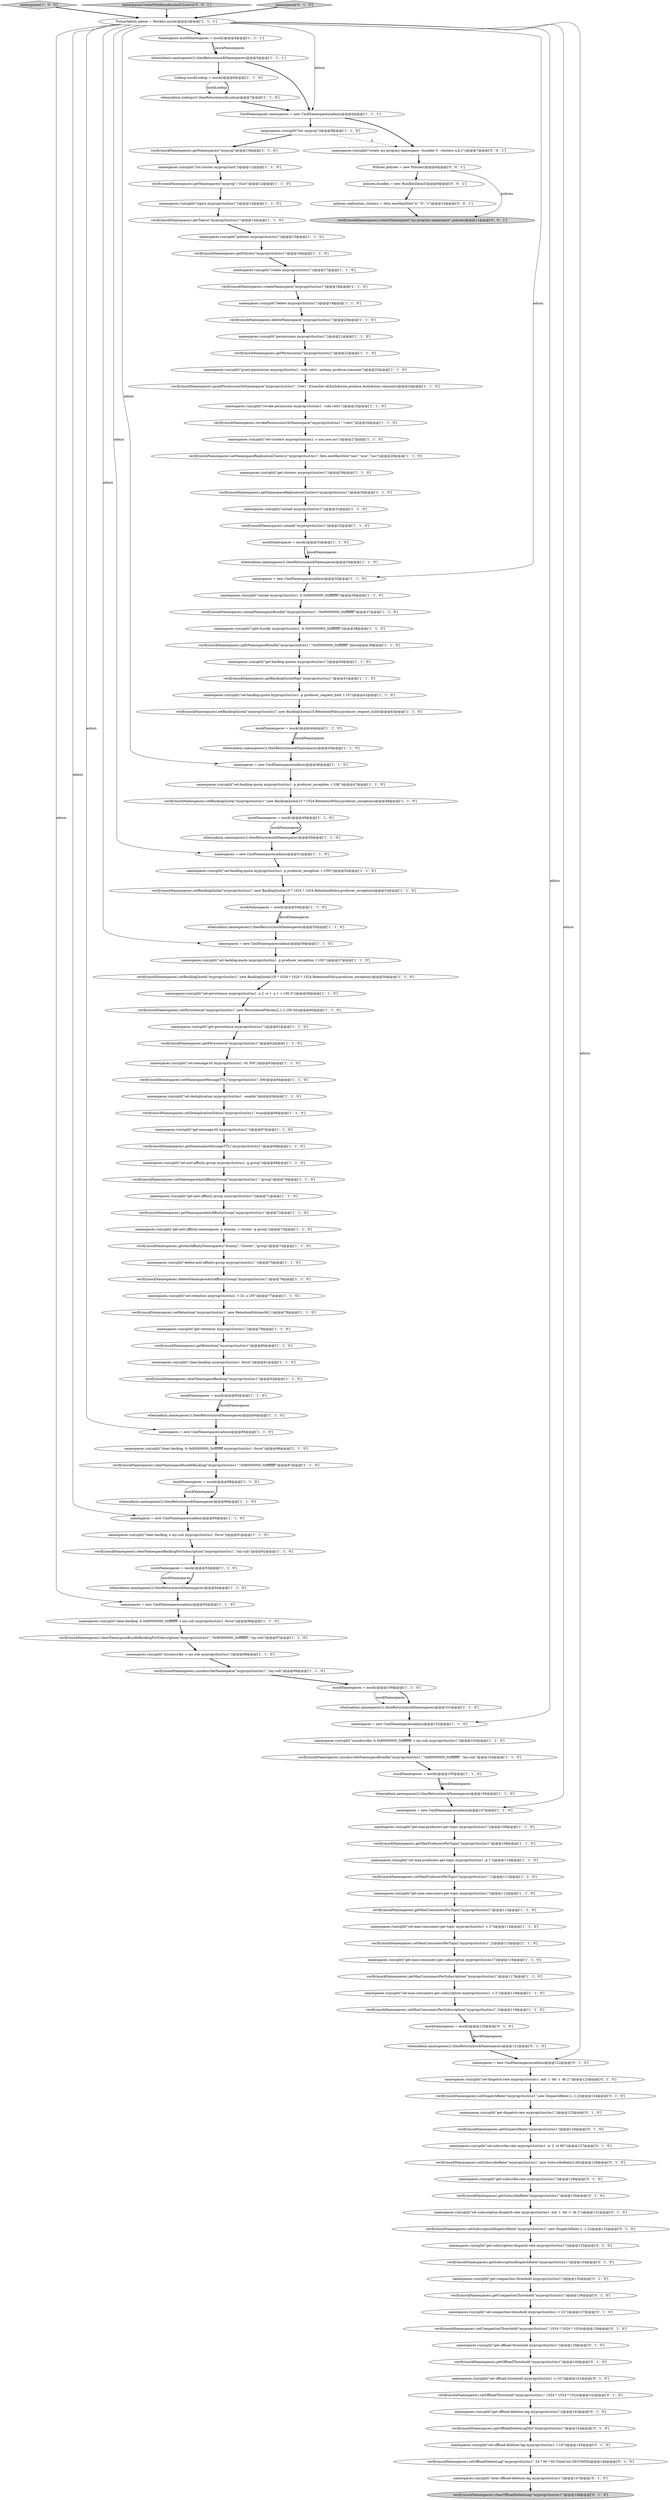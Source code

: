 digraph {
69 [style = filled, label = "namespaces = new CmdNamespaces(admin)@@@46@@@['1', '1', '0']", fillcolor = white, shape = ellipse image = "AAA0AAABBB1BBB"];
113 [style = filled, label = "Namespaces mockNamespaces = mock()@@@4@@@['1', '1', '1']", fillcolor = white, shape = ellipse image = "AAA0AAABBB1BBB"];
45 [style = filled, label = "verify(mockNamespaces).getMaxConsumersPerTopic(\"myprop/clust/ns1\")@@@113@@@['1', '1', '0']", fillcolor = white, shape = ellipse image = "AAA0AAABBB1BBB"];
132 [style = filled, label = "namespaces.run(split(\"set-offload-deletion-lag myprop/clust/ns1 -l 1d\"))@@@145@@@['0', '1', '0']", fillcolor = white, shape = ellipse image = "AAA1AAABBB2BBB"];
76 [style = filled, label = "when(admin.namespaces()).thenReturn(mockNamespaces)@@@34@@@['1', '1', '0']", fillcolor = white, shape = ellipse image = "AAA0AAABBB1BBB"];
11 [style = filled, label = "verify(mockNamespaces).setBacklogQuota(\"myprop/clust/ns1\",new BacklogQuota(10l * 1024 * 1024 * 1024,RetentionPolicy.producer_exception))@@@58@@@['1', '1', '0']", fillcolor = white, shape = ellipse image = "AAA0AAABBB1BBB"];
80 [style = filled, label = "namespaces['1', '0', '0']", fillcolor = lightgray, shape = diamond image = "AAA0AAABBB1BBB"];
14 [style = filled, label = "when(admin.namespaces()).thenReturn(mockNamespaces)@@@106@@@['1', '1', '0']", fillcolor = white, shape = ellipse image = "AAA0AAABBB1BBB"];
115 [style = filled, label = "namespaces.run(split(\"delete myprop/clust/ns1\"))@@@19@@@['1', '1', '0']", fillcolor = white, shape = ellipse image = "AAA0AAABBB1BBB"];
70 [style = filled, label = "namespaces.run(split(\"topics myprop/clust/ns1\"))@@@13@@@['1', '1', '0']", fillcolor = white, shape = ellipse image = "AAA0AAABBB1BBB"];
108 [style = filled, label = "namespaces.run(split(\"get-max-consumers-per-topic myprop/clust/ns1\"))@@@112@@@['1', '1', '0']", fillcolor = white, shape = ellipse image = "AAA0AAABBB1BBB"];
87 [style = filled, label = "verify(mockNamespaces).clearNamespaceBacklog(\"myprop/clust/ns1\")@@@82@@@['1', '1', '0']", fillcolor = white, shape = ellipse image = "AAA0AAABBB1BBB"];
72 [style = filled, label = "namespaces.run(split(\"get-message-ttl myprop/clust/ns1\"))@@@67@@@['1', '1', '0']", fillcolor = white, shape = ellipse image = "AAA0AAABBB1BBB"];
103 [style = filled, label = "verify(mockNamespaces).setPersistence(\"myprop/clust/ns1\",new PersistencePolicies(2,1,1,100.0d))@@@60@@@['1', '1', '0']", fillcolor = white, shape = ellipse image = "AAA0AAABBB1BBB"];
64 [style = filled, label = "verify(mockNamespaces).clearNamespaceBundleBacklog(\"myprop/clust/ns1\",\"0x80000000_0xffffffff\")@@@87@@@['1', '1', '0']", fillcolor = white, shape = ellipse image = "AAA0AAABBB1BBB"];
52 [style = filled, label = "verify(mockNamespaces).getTopics(\"myprop/clust/ns1\")@@@14@@@['1', '1', '0']", fillcolor = white, shape = ellipse image = "AAA0AAABBB1BBB"];
18 [style = filled, label = "when(admin.namespaces()).thenReturn(mockNamespaces)@@@5@@@['1', '1', '1']", fillcolor = white, shape = ellipse image = "AAA0AAABBB1BBB"];
24 [style = filled, label = "verify(mockNamespaces).unload(\"myprop/clust/ns1\")@@@32@@@['1', '1', '0']", fillcolor = white, shape = ellipse image = "AAA0AAABBB1BBB"];
153 [style = filled, label = "namespaces.run(split(\"create my-prop/my-namespace --bundles 5 --clusters a,b,c\"))@@@7@@@['0', '0', '1']", fillcolor = white, shape = ellipse image = "AAA0AAABBB3BBB"];
79 [style = filled, label = "namespaces.run(split(\"set-max-producers-per-topic myprop/clust/ns1 -p 1\"))@@@110@@@['1', '1', '0']", fillcolor = white, shape = ellipse image = "AAA0AAABBB1BBB"];
50 [style = filled, label = "namespaces.run(split(\"set-backlog-quota myprop/clust/ns1 -p producer_exception -l 10M\"))@@@52@@@['1', '1', '0']", fillcolor = white, shape = ellipse image = "AAA0AAABBB1BBB"];
146 [style = filled, label = "namespaces.run(split(\"get-subscribe-rate myprop/clust/ns1\"))@@@129@@@['0', '1', '0']", fillcolor = white, shape = ellipse image = "AAA1AAABBB2BBB"];
59 [style = filled, label = "namespaces.run(split(\"policies myprop/clust/ns1\"))@@@15@@@['1', '1', '0']", fillcolor = white, shape = ellipse image = "AAA0AAABBB1BBB"];
89 [style = filled, label = "verify(mockNamespaces).unsubscribeNamespace(\"myprop/clust/ns1\",\"my-sub\")@@@99@@@['1', '1', '0']", fillcolor = white, shape = ellipse image = "AAA0AAABBB1BBB"];
102 [style = filled, label = "namespaces.run(split(\"set-backlog-quota myprop/clust/ns1 -p producer_exception -l 10G\"))@@@57@@@['1', '1', '0']", fillcolor = white, shape = ellipse image = "AAA0AAABBB1BBB"];
46 [style = filled, label = "verify(mockNamespaces).setBacklogQuota(\"myprop/clust/ns1\",new BacklogQuota(10 * 1024,RetentionPolicy.producer_exception))@@@48@@@['1', '1', '0']", fillcolor = white, shape = ellipse image = "AAA0AAABBB1BBB"];
61 [style = filled, label = "namespaces.run(split(\"clear-backlog -b 0x80000000_0xffffffff -s my-sub myprop/clust/ns1 -force\"))@@@96@@@['1', '1', '0']", fillcolor = white, shape = ellipse image = "AAA0AAABBB1BBB"];
112 [style = filled, label = "namespaces.run(split(\"set-deduplication myprop/clust/ns1 --enable\"))@@@65@@@['1', '1', '0']", fillcolor = white, shape = ellipse image = "AAA0AAABBB1BBB"];
152 [style = filled, label = "Policies policies = new Policies()@@@8@@@['0', '0', '1']", fillcolor = white, shape = ellipse image = "AAA0AAABBB3BBB"];
135 [style = filled, label = "namespaces.run(split(\"get-offload-threshold myprop/clust/ns1\"))@@@139@@@['0', '1', '0']", fillcolor = white, shape = ellipse image = "AAA1AAABBB2BBB"];
43 [style = filled, label = "namespaces.run(split(\"list myprop\"))@@@9@@@['1', '1', '0']", fillcolor = white, shape = ellipse image = "AAA0AAABBB1BBB"];
119 [style = filled, label = "verify(mockNamespaces).getSubscriptionDispatchRate(\"myprop/clust/ns1\")@@@134@@@['0', '1', '0']", fillcolor = white, shape = ellipse image = "AAA1AAABBB2BBB"];
66 [style = filled, label = "mockNamespaces = mock()@@@100@@@['1', '1', '0']", fillcolor = white, shape = ellipse image = "AAA0AAABBB1BBB"];
16 [style = filled, label = "verify(mockNamespaces).setMaxConsumersPerTopic(\"myprop/clust/ns1\",2)@@@115@@@['1', '1', '0']", fillcolor = white, shape = ellipse image = "AAA0AAABBB1BBB"];
95 [style = filled, label = "namespaces.run(split(\"clear-backlog -s my-sub myprop/clust/ns1 -force\"))@@@91@@@['1', '1', '0']", fillcolor = white, shape = ellipse image = "AAA0AAABBB1BBB"];
54 [style = filled, label = "mockNamespaces = mock()@@@105@@@['1', '1', '0']", fillcolor = white, shape = ellipse image = "AAA0AAABBB1BBB"];
48 [style = filled, label = "namespaces.run(split(\"set-message-ttl myprop/clust/ns1 -ttl 300\"))@@@63@@@['1', '1', '0']", fillcolor = white, shape = ellipse image = "AAA0AAABBB1BBB"];
34 [style = filled, label = "namespaces = new CmdNamespaces(admin)@@@90@@@['1', '1', '0']", fillcolor = white, shape = ellipse image = "AAA0AAABBB1BBB"];
94 [style = filled, label = "namespaces.run(split(\"set-max-consumers-per-topic myprop/clust/ns1 -c 2\"))@@@114@@@['1', '1', '0']", fillcolor = white, shape = ellipse image = "AAA0AAABBB1BBB"];
140 [style = filled, label = "verify(mockNamespaces).getCompactionThreshold(\"myprop/clust/ns1\")@@@136@@@['0', '1', '0']", fillcolor = white, shape = ellipse image = "AAA1AAABBB2BBB"];
26 [style = filled, label = "verify(mockNamespaces).getMaxConsumersPerSubscription(\"myprop/clust/ns1\")@@@117@@@['1', '1', '0']", fillcolor = white, shape = ellipse image = "AAA0AAABBB1BBB"];
68 [style = filled, label = "mockNamespaces = mock()@@@54@@@['1', '1', '0']", fillcolor = white, shape = ellipse image = "AAA0AAABBB1BBB"];
27 [style = filled, label = "namespaces.run(split(\"unsubscribe -b 0x80000000_0xffffffff -s my-sub myprop/clust/ns1\"))@@@103@@@['1', '1', '0']", fillcolor = white, shape = ellipse image = "AAA0AAABBB1BBB"];
85 [style = filled, label = "namespaces = new CmdNamespaces(admin)@@@51@@@['1', '1', '0']", fillcolor = white, shape = ellipse image = "AAA0AAABBB1BBB"];
116 [style = filled, label = "namespaces.run(split(\"permissions myprop/clust/ns1\"))@@@21@@@['1', '1', '0']", fillcolor = white, shape = ellipse image = "AAA0AAABBB1BBB"];
133 [style = filled, label = "namespaces.run(split(\"get-subscription-dispatch-rate myprop/clust/ns1\"))@@@133@@@['0', '1', '0']", fillcolor = white, shape = ellipse image = "AAA1AAABBB2BBB"];
56 [style = filled, label = "namespaces.run(split(\"set-anti-affinity-group myprop/clust/ns1 -g group\"))@@@69@@@['1', '1', '0']", fillcolor = white, shape = ellipse image = "AAA0AAABBB1BBB"];
118 [style = filled, label = "verify(mockNamespaces).clearOffloadDeleteLag(\"myprop/clust/ns1\")@@@148@@@['0', '1', '0']", fillcolor = lightgray, shape = ellipse image = "AAA1AAABBB2BBB"];
74 [style = filled, label = "namespaces.run(split(\"clear-backlog myprop/clust/ns1 -force\"))@@@81@@@['1', '1', '0']", fillcolor = white, shape = ellipse image = "AAA0AAABBB1BBB"];
3 [style = filled, label = "CmdNamespaces namespaces = new CmdNamespaces(admin)@@@6@@@['1', '1', '1']", fillcolor = white, shape = ellipse image = "AAA0AAABBB1BBB"];
47 [style = filled, label = "when(admin.lookups()).thenReturn(mockLookup)@@@7@@@['1', '1', '0']", fillcolor = white, shape = ellipse image = "AAA0AAABBB1BBB"];
144 [style = filled, label = "verify(mockNamespaces).setSubscribeRate(\"myprop/clust/ns1\",new SubscribeRate(2,60))@@@128@@@['0', '1', '0']", fillcolor = white, shape = ellipse image = "AAA1AAABBB2BBB"];
1 [style = filled, label = "namespaces.run(split(\"set-max-consumers-per-subscription myprop/clust/ns1 -c 3\"))@@@118@@@['1', '1', '0']", fillcolor = white, shape = ellipse image = "AAA0AAABBB1BBB"];
35 [style = filled, label = "namespaces.run(split(\"clear-backlog -b 0x80000000_0xffffffff myprop/clust/ns1 -force\"))@@@86@@@['1', '1', '0']", fillcolor = white, shape = ellipse image = "AAA0AAABBB1BBB"];
71 [style = filled, label = "when(admin.namespaces()).thenReturn(mockNamespaces)@@@101@@@['1', '1', '0']", fillcolor = white, shape = ellipse image = "AAA0AAABBB1BBB"];
151 [style = filled, label = "verify(mockNamespaces).createNamespace(\"my-prop/my-namespace\",policies)@@@11@@@['0', '0', '1']", fillcolor = lightgray, shape = ellipse image = "AAA0AAABBB3BBB"];
36 [style = filled, label = "namespaces.run(split(\"set-persistence myprop/clust/ns1 -e 2 -w 1 -a 1 -r 100.0\"))@@@59@@@['1', '1', '0']", fillcolor = white, shape = ellipse image = "AAA0AAABBB1BBB"];
7 [style = filled, label = "verify(mockNamespaces).deleteNamespaceAntiAffinityGroup(\"myprop/clust/ns1\")@@@76@@@['1', '1', '0']", fillcolor = white, shape = ellipse image = "AAA0AAABBB1BBB"];
20 [style = filled, label = "namespaces.run(split(\"get-persistence myprop/clust/ns1\"))@@@61@@@['1', '1', '0']", fillcolor = white, shape = ellipse image = "AAA0AAABBB1BBB"];
107 [style = filled, label = "namespaces.run(split(\"get-anti-affinity-namespaces -p dummy -c cluster -g group\"))@@@73@@@['1', '1', '0']", fillcolor = white, shape = ellipse image = "AAA0AAABBB1BBB"];
17 [style = filled, label = "namespaces.run(split(\"split-bundle myprop/clust/ns1 -b 0x00000000_0xffffffff\"))@@@38@@@['1', '1', '0']", fillcolor = white, shape = ellipse image = "AAA0AAABBB1BBB"];
86 [style = filled, label = "verify(mockNamespaces).getNamespaceAntiAffinityGroup(\"myprop/clust/ns1\")@@@72@@@['1', '1', '0']", fillcolor = white, shape = ellipse image = "AAA0AAABBB1BBB"];
62 [style = filled, label = "verify(mockNamespaces).grantPermissionOnNamespace(\"myprop/clust/ns1\",\"role1\",EnumSet.of(AuthAction.produce,AuthAction.consume))@@@24@@@['1', '1', '0']", fillcolor = white, shape = ellipse image = "AAA0AAABBB1BBB"];
96 [style = filled, label = "namespaces.run(split(\"set-clusters myprop/clust/ns1 -c use,usw,usc\"))@@@27@@@['1', '1', '0']", fillcolor = white, shape = ellipse image = "AAA0AAABBB1BBB"];
120 [style = filled, label = "namespaces.run(split(\"get-compaction-threshold myprop/clust/ns1\"))@@@135@@@['0', '1', '0']", fillcolor = white, shape = ellipse image = "AAA1AAABBB2BBB"];
38 [style = filled, label = "mockNamespaces = mock()@@@83@@@['1', '1', '0']", fillcolor = white, shape = ellipse image = "AAA0AAABBB1BBB"];
19 [style = filled, label = "mockNamespaces = mock()@@@88@@@['1', '1', '0']", fillcolor = white, shape = ellipse image = "AAA0AAABBB1BBB"];
93 [style = filled, label = "verify(mockNamespaces).createNamespace(\"myprop/clust/ns1\")@@@18@@@['1', '1', '0']", fillcolor = white, shape = ellipse image = "AAA0AAABBB1BBB"];
33 [style = filled, label = "verify(mockNamespaces).clearNamespaceBundleBacklogForSubscription(\"myprop/clust/ns1\",\"0x80000000_0xffffffff\",\"my-sub\")@@@97@@@['1', '1', '0']", fillcolor = white, shape = ellipse image = "AAA0AAABBB1BBB"];
127 [style = filled, label = "verify(mockNamespaces).setDispatchRate(\"myprop/clust/ns1\",new DispatchRate(-1,-1,2))@@@124@@@['0', '1', '0']", fillcolor = white, shape = ellipse image = "AAA1AAABBB2BBB"];
131 [style = filled, label = "verify(mockNamespaces).getOffloadThreshold(\"myprop/clust/ns1\")@@@140@@@['0', '1', '0']", fillcolor = white, shape = ellipse image = "AAA1AAABBB2BBB"];
84 [style = filled, label = "verify(mockNamespaces).unloadNamespaceBundle(\"myprop/clust/ns1\",\"0x80000000_0xffffffff\")@@@37@@@['1', '1', '0']", fillcolor = white, shape = ellipse image = "AAA0AAABBB1BBB"];
31 [style = filled, label = "namespaces.run(split(\"set-backlog-quota myprop/clust/ns1 -p producer_request_hold -l 10\"))@@@42@@@['1', '1', '0']", fillcolor = white, shape = ellipse image = "AAA0AAABBB1BBB"];
88 [style = filled, label = "verify(mockNamespaces).deleteNamespace(\"myprop/clust/ns1\")@@@20@@@['1', '1', '0']", fillcolor = white, shape = ellipse image = "AAA0AAABBB1BBB"];
90 [style = filled, label = "verify(mockNamespaces).getNamespaces(\"myprop\",\"clust\")@@@12@@@['1', '1', '0']", fillcolor = white, shape = ellipse image = "AAA0AAABBB1BBB"];
67 [style = filled, label = "verify(mockNamespaces).getNamespaceReplicationClusters(\"myprop/clust/ns1\")@@@30@@@['1', '1', '0']", fillcolor = white, shape = ellipse image = "AAA0AAABBB1BBB"];
91 [style = filled, label = "namespaces = new CmdNamespaces(admin)@@@102@@@['1', '1', '0']", fillcolor = white, shape = ellipse image = "AAA0AAABBB1BBB"];
109 [style = filled, label = "namespaces = new CmdNamespaces(admin)@@@56@@@['1', '1', '0']", fillcolor = white, shape = ellipse image = "AAA0AAABBB1BBB"];
150 [style = filled, label = "policies.bundles = new BundlesData(5)@@@9@@@['0', '0', '1']", fillcolor = white, shape = ellipse image = "AAA0AAABBB3BBB"];
12 [style = filled, label = "namespaces.run(split(\"set-retention myprop/clust/ns1 -t 1h -s 1M\"))@@@77@@@['1', '1', '0']", fillcolor = white, shape = ellipse image = "AAA0AAABBB1BBB"];
13 [style = filled, label = "namespaces.run(split(\"get-max-producers-per-topic myprop/clust/ns1\"))@@@108@@@['1', '1', '0']", fillcolor = white, shape = ellipse image = "AAA0AAABBB1BBB"];
40 [style = filled, label = "verify(mockNamespaces).setBacklogQuota(\"myprop/clust/ns1\",new BacklogQuota(10,RetentionPolicy.producer_request_hold))@@@43@@@['1', '1', '0']", fillcolor = white, shape = ellipse image = "AAA0AAABBB1BBB"];
126 [style = filled, label = "verify(mockNamespaces).setCompactionThreshold(\"myprop/clust/ns1\",1024 * 1024 * 1024)@@@138@@@['0', '1', '0']", fillcolor = white, shape = ellipse image = "AAA1AAABBB2BBB"];
28 [style = filled, label = "verify(mockNamespaces).splitNamespaceBundle(\"myprop/clust/ns1\",\"0x00000000_0xffffffff\",false)@@@39@@@['1', '1', '0']", fillcolor = white, shape = ellipse image = "AAA0AAABBB1BBB"];
149 [style = filled, label = "namespacesCreateWithBundlesAndClusters['0', '0', '1']", fillcolor = lightgray, shape = diamond image = "AAA0AAABBB3BBB"];
55 [style = filled, label = "namespaces = new CmdNamespaces(admin)@@@35@@@['1', '1', '0']", fillcolor = white, shape = ellipse image = "AAA0AAABBB1BBB"];
15 [style = filled, label = "verify(mockNamespaces).getBacklogQuotaMap(\"myprop/clust/ns1\")@@@41@@@['1', '1', '0']", fillcolor = white, shape = ellipse image = "AAA0AAABBB1BBB"];
122 [style = filled, label = "namespaces.run(split(\"get-dispatch-rate myprop/clust/ns1\"))@@@125@@@['0', '1', '0']", fillcolor = white, shape = ellipse image = "AAA1AAABBB2BBB"];
58 [style = filled, label = "namespaces.run(split(\"get-anti-affinity-group myprop/clust/ns1\"))@@@71@@@['1', '1', '0']", fillcolor = white, shape = ellipse image = "AAA0AAABBB1BBB"];
0 [style = filled, label = "namespaces.run(split(\"unload myprop/clust/ns1\"))@@@31@@@['1', '1', '0']", fillcolor = white, shape = ellipse image = "AAA0AAABBB1BBB"];
106 [style = filled, label = "mockNamespaces = mock()@@@49@@@['1', '1', '0']", fillcolor = white, shape = ellipse image = "AAA0AAABBB1BBB"];
125 [style = filled, label = "verify(mockNamespaces).setSubscriptionDispatchRate(\"myprop/clust/ns1\",new DispatchRate(-1,-1,2))@@@132@@@['0', '1', '0']", fillcolor = white, shape = ellipse image = "AAA1AAABBB2BBB"];
53 [style = filled, label = "verify(mockNamespaces).getPolicies(\"myprop/clust/ns1\")@@@16@@@['1', '1', '0']", fillcolor = white, shape = ellipse image = "AAA0AAABBB1BBB"];
22 [style = filled, label = "namespaces.run(split(\"set-backlog-quota myprop/clust/ns1 -p producer_exception -l 10K\"))@@@47@@@['1', '1', '0']", fillcolor = white, shape = ellipse image = "AAA0AAABBB1BBB"];
141 [style = filled, label = "namespaces.run(split(\"get-offload-deletion-lag myprop/clust/ns1\"))@@@143@@@['0', '1', '0']", fillcolor = white, shape = ellipse image = "AAA1AAABBB2BBB"];
130 [style = filled, label = "namespaces = new CmdNamespaces(admin)@@@122@@@['0', '1', '0']", fillcolor = white, shape = ellipse image = "AAA1AAABBB2BBB"];
10 [style = filled, label = "verify(mockNamespaces).getMaxProducersPerTopic(\"myprop/clust/ns1\")@@@109@@@['1', '1', '0']", fillcolor = white, shape = ellipse image = "AAA0AAABBB1BBB"];
100 [style = filled, label = "verify(mockNamespaces).getNamespaceMessageTTL(\"myprop/clust/ns1\")@@@68@@@['1', '1', '0']", fillcolor = white, shape = ellipse image = "AAA0AAABBB1BBB"];
123 [style = filled, label = "when(admin.namespaces()).thenReturn(mockNamespaces)@@@121@@@['0', '1', '0']", fillcolor = white, shape = ellipse image = "AAA1AAABBB2BBB"];
51 [style = filled, label = "verify(mockNamespaces).setNamespaceAntiAffinityGroup(\"myprop/clust/ns1\",\"group\")@@@70@@@['1', '1', '0']", fillcolor = white, shape = ellipse image = "AAA0AAABBB1BBB"];
25 [style = filled, label = "namespaces.run(split(\"delete-anti-affinity-group myprop/clust/ns1 \"))@@@75@@@['1', '1', '0']", fillcolor = white, shape = ellipse image = "AAA0AAABBB1BBB"];
9 [style = filled, label = "namespaces.run(split(\"get-retention myprop/clust/ns1\"))@@@79@@@['1', '1', '0']", fillcolor = white, shape = ellipse image = "AAA0AAABBB1BBB"];
111 [style = filled, label = "namespaces.run(split(\"list-cluster myprop/clust\"))@@@11@@@['1', '1', '0']", fillcolor = white, shape = ellipse image = "AAA0AAABBB1BBB"];
42 [style = filled, label = "namespaces = new CmdNamespaces(admin)@@@107@@@['1', '1', '0']", fillcolor = white, shape = ellipse image = "AAA0AAABBB1BBB"];
77 [style = filled, label = "namespaces = new CmdNamespaces(admin)@@@95@@@['1', '1', '0']", fillcolor = white, shape = ellipse image = "AAA0AAABBB1BBB"];
98 [style = filled, label = "verify(mockNamespaces).setDeduplicationStatus(\"myprop/clust/ns1\",true)@@@66@@@['1', '1', '0']", fillcolor = white, shape = ellipse image = "AAA0AAABBB1BBB"];
4 [style = filled, label = "PulsarAdmin admin = Mockito.mock()@@@3@@@['1', '1', '1']", fillcolor = white, shape = ellipse image = "AAA0AAABBB1BBB"];
101 [style = filled, label = "verify(mockNamespaces).revokePermissionsOnNamespace(\"myprop/clust/ns1\",\"role1\")@@@26@@@['1', '1', '0']", fillcolor = white, shape = ellipse image = "AAA0AAABBB1BBB"];
6 [style = filled, label = "namespaces.run(split(\"get-max-consumers-per-subscription myprop/clust/ns1\"))@@@116@@@['1', '1', '0']", fillcolor = white, shape = ellipse image = "AAA0AAABBB1BBB"];
137 [style = filled, label = "namespaces['0', '1', '0']", fillcolor = lightgray, shape = diamond image = "AAA0AAABBB2BBB"];
104 [style = filled, label = "mockNamespaces = mock()@@@44@@@['1', '1', '0']", fillcolor = white, shape = ellipse image = "AAA0AAABBB1BBB"];
2 [style = filled, label = "verify(mockNamespaces).clearNamespaceBacklogForSubscription(\"myprop/clust/ns1\",\"my-sub\")@@@92@@@['1', '1', '0']", fillcolor = white, shape = ellipse image = "AAA0AAABBB1BBB"];
32 [style = filled, label = "mockNamespaces = mock()@@@93@@@['1', '1', '0']", fillcolor = white, shape = ellipse image = "AAA0AAABBB1BBB"];
92 [style = filled, label = "Lookup mockLookup = mock()@@@6@@@['1', '1', '0']", fillcolor = white, shape = ellipse image = "AAA0AAABBB1BBB"];
8 [style = filled, label = "when(admin.namespaces()).thenReturn(mockNamespaces)@@@89@@@['1', '1', '0']", fillcolor = white, shape = ellipse image = "AAA0AAABBB1BBB"];
139 [style = filled, label = "verify(mockNamespaces).getSubscribeRate(\"myprop/clust/ns1\")@@@130@@@['0', '1', '0']", fillcolor = white, shape = ellipse image = "AAA1AAABBB2BBB"];
105 [style = filled, label = "verify(mockNamespaces).unsubscribeNamespaceBundle(\"myprop/clust/ns1\",\"0x80000000_0xffffffff\",\"my-sub\")@@@104@@@['1', '1', '0']", fillcolor = white, shape = ellipse image = "AAA0AAABBB1BBB"];
75 [style = filled, label = "when(admin.namespaces()).thenReturn(mockNamespaces)@@@50@@@['1', '1', '0']", fillcolor = white, shape = ellipse image = "AAA0AAABBB1BBB"];
129 [style = filled, label = "namespaces.run(split(\"set-subscription-dispatch-rate myprop/clust/ns1 -md -1 -bd -1 -dt 2\"))@@@131@@@['0', '1', '0']", fillcolor = white, shape = ellipse image = "AAA1AAABBB2BBB"];
29 [style = filled, label = "namespaces.run(split(\"revoke-permission myprop/clust/ns1 --role role1\"))@@@25@@@['1', '1', '0']", fillcolor = white, shape = ellipse image = "AAA0AAABBB1BBB"];
21 [style = filled, label = "namespaces.run(split(\"get-clusters myprop/clust/ns1\"))@@@29@@@['1', '1', '0']", fillcolor = white, shape = ellipse image = "AAA0AAABBB1BBB"];
78 [style = filled, label = "verify(mockNamespaces).setNamespaceReplicationClusters(\"myprop/clust/ns1\",Sets.newHashSet(\"use\",\"usw\",\"usc\"))@@@28@@@['1', '1', '0']", fillcolor = white, shape = ellipse image = "AAA0AAABBB1BBB"];
37 [style = filled, label = "mockNamespaces = mock()@@@33@@@['1', '1', '0']", fillcolor = white, shape = ellipse image = "AAA0AAABBB1BBB"];
124 [style = filled, label = "mockNamespaces = mock()@@@120@@@['0', '1', '0']", fillcolor = white, shape = ellipse image = "AAA1AAABBB2BBB"];
5 [style = filled, label = "namespaces.run(split(\"unsubscribe -s my-sub myprop/clust/ns1\"))@@@98@@@['1', '1', '0']", fillcolor = white, shape = ellipse image = "AAA0AAABBB1BBB"];
99 [style = filled, label = "namespaces.run(split(\"unload myprop/clust/ns1 -b 0x80000000_0xffffffff\"))@@@36@@@['1', '1', '0']", fillcolor = white, shape = ellipse image = "AAA0AAABBB1BBB"];
49 [style = filled, label = "namespaces = new CmdNamespaces(admin)@@@85@@@['1', '1', '0']", fillcolor = white, shape = ellipse image = "AAA0AAABBB1BBB"];
23 [style = filled, label = "verify(mockNamespaces).getNamespaces(\"myprop\")@@@10@@@['1', '1', '0']", fillcolor = white, shape = ellipse image = "AAA0AAABBB1BBB"];
39 [style = filled, label = "namespaces.run(split(\"get-backlog-quotas myprop/clust/ns1\"))@@@40@@@['1', '1', '0']", fillcolor = white, shape = ellipse image = "AAA0AAABBB1BBB"];
114 [style = filled, label = "verify(mockNamespaces).setBacklogQuota(\"myprop/clust/ns1\",new BacklogQuota(10 * 1024 * 1024,RetentionPolicy.producer_exception))@@@53@@@['1', '1', '0']", fillcolor = white, shape = ellipse image = "AAA0AAABBB1BBB"];
142 [style = filled, label = "namespaces.run(split(\"set-offload-threshold myprop/clust/ns1 -s 1G\"))@@@141@@@['0', '1', '0']", fillcolor = white, shape = ellipse image = "AAA1AAABBB2BBB"];
147 [style = filled, label = "verify(mockNamespaces).setOffloadDeleteLag(\"myprop/clust/ns1\",24 * 60 * 60,TimeUnit.SECONDS)@@@146@@@['0', '1', '0']", fillcolor = white, shape = ellipse image = "AAA1AAABBB2BBB"];
30 [style = filled, label = "verify(mockNamespaces).getAntiAffinityNamespaces(\"dummy\",\"cluster\",\"group\")@@@74@@@['1', '1', '0']", fillcolor = white, shape = ellipse image = "AAA0AAABBB1BBB"];
83 [style = filled, label = "namespaces.run(split(\"grant-permission myprop/clust/ns1 --role role1 --actions produce,consume\"))@@@23@@@['1', '1', '0']", fillcolor = white, shape = ellipse image = "AAA0AAABBB1BBB"];
138 [style = filled, label = "namespaces.run(split(\"clear-offload-deletion-lag myprop/clust/ns1\"))@@@147@@@['0', '1', '0']", fillcolor = white, shape = ellipse image = "AAA1AAABBB2BBB"];
143 [style = filled, label = "verify(mockNamespaces).getOffloadDeleteLagMs(\"myprop/clust/ns1\")@@@144@@@['0', '1', '0']", fillcolor = white, shape = ellipse image = "AAA1AAABBB2BBB"];
57 [style = filled, label = "verify(mockNamespaces).setMaxConsumersPerSubscription(\"myprop/clust/ns1\",3)@@@119@@@['1', '1', '0']", fillcolor = white, shape = ellipse image = "AAA0AAABBB1BBB"];
65 [style = filled, label = "namespaces.run(split(\"create myprop/clust/ns1\"))@@@17@@@['1', '1', '0']", fillcolor = white, shape = ellipse image = "AAA0AAABBB1BBB"];
145 [style = filled, label = "namespaces.run(split(\"set-compaction-threshold myprop/clust/ns1 -t 1G\"))@@@137@@@['0', '1', '0']", fillcolor = white, shape = ellipse image = "AAA1AAABBB2BBB"];
44 [style = filled, label = "verify(mockNamespaces).setMaxProducersPerTopic(\"myprop/clust/ns1\",1)@@@111@@@['1', '1', '0']", fillcolor = white, shape = ellipse image = "AAA0AAABBB1BBB"];
41 [style = filled, label = "when(admin.namespaces()).thenReturn(mockNamespaces)@@@45@@@['1', '1', '0']", fillcolor = white, shape = ellipse image = "AAA0AAABBB1BBB"];
117 [style = filled, label = "when(admin.namespaces()).thenReturn(mockNamespaces)@@@84@@@['1', '1', '0']", fillcolor = white, shape = ellipse image = "AAA0AAABBB1BBB"];
121 [style = filled, label = "verify(mockNamespaces).getDispatchRate(\"myprop/clust/ns1\")@@@126@@@['0', '1', '0']", fillcolor = white, shape = ellipse image = "AAA1AAABBB2BBB"];
136 [style = filled, label = "namespaces.run(split(\"set-dispatch-rate myprop/clust/ns1 -md -1 -bd -1 -dt 2\"))@@@123@@@['0', '1', '0']", fillcolor = white, shape = ellipse image = "AAA1AAABBB2BBB"];
63 [style = filled, label = "when(admin.namespaces()).thenReturn(mockNamespaces)@@@94@@@['1', '1', '0']", fillcolor = white, shape = ellipse image = "AAA0AAABBB1BBB"];
134 [style = filled, label = "verify(mockNamespaces).setOffloadThreshold(\"myprop/clust/ns1\",1024 * 1024 * 1024)@@@142@@@['0', '1', '0']", fillcolor = white, shape = ellipse image = "AAA1AAABBB2BBB"];
60 [style = filled, label = "verify(mockNamespaces).getRetention(\"myprop/clust/ns1\")@@@80@@@['1', '1', '0']", fillcolor = white, shape = ellipse image = "AAA0AAABBB1BBB"];
148 [style = filled, label = "policies.replication_clusters = Sets.newHashSet(\"a\",\"b\",\"c\")@@@10@@@['0', '0', '1']", fillcolor = white, shape = ellipse image = "AAA0AAABBB3BBB"];
82 [style = filled, label = "verify(mockNamespaces).getPersistence(\"myprop/clust/ns1\")@@@62@@@['1', '1', '0']", fillcolor = white, shape = ellipse image = "AAA0AAABBB1BBB"];
128 [style = filled, label = "namespaces.run(split(\"set-subscribe-rate myprop/clust/ns1 -sr 2 -st 60\"))@@@127@@@['0', '1', '0']", fillcolor = white, shape = ellipse image = "AAA1AAABBB2BBB"];
73 [style = filled, label = "verify(mockNamespaces).setRetention(\"myprop/clust/ns1\",new RetentionPolicies(60,1))@@@78@@@['1', '1', '0']", fillcolor = white, shape = ellipse image = "AAA0AAABBB1BBB"];
97 [style = filled, label = "when(admin.namespaces()).thenReturn(mockNamespaces)@@@55@@@['1', '1', '0']", fillcolor = white, shape = ellipse image = "AAA0AAABBB1BBB"];
81 [style = filled, label = "verify(mockNamespaces).getPermissions(\"myprop/clust/ns1\")@@@22@@@['1', '1', '0']", fillcolor = white, shape = ellipse image = "AAA0AAABBB1BBB"];
110 [style = filled, label = "verify(mockNamespaces).setNamespaceMessageTTL(\"myprop/clust/ns1\",300)@@@64@@@['1', '1', '0']", fillcolor = white, shape = ellipse image = "AAA0AAABBB1BBB"];
135->131 [style = bold, label=""];
4->77 [style = solid, label="admin"];
84->17 [style = bold, label=""];
27->105 [style = bold, label=""];
19->8 [style = bold, label=""];
69->22 [style = bold, label=""];
108->45 [style = bold, label=""];
86->107 [style = bold, label=""];
150->148 [style = bold, label=""];
123->130 [style = bold, label=""];
81->83 [style = bold, label=""];
4->42 [style = solid, label="admin"];
92->47 [style = bold, label=""];
4->85 [style = solid, label="admin"];
107->30 [style = bold, label=""];
61->33 [style = bold, label=""];
104->41 [style = solid, label="mockNamespaces"];
79->44 [style = bold, label=""];
53->65 [style = bold, label=""];
77->61 [style = bold, label=""];
99->84 [style = bold, label=""];
28->39 [style = bold, label=""];
4->49 [style = solid, label="admin"];
4->91 [style = solid, label="admin"];
101->96 [style = bold, label=""];
16->6 [style = bold, label=""];
148->151 [style = bold, label=""];
57->124 [style = bold, label=""];
21->67 [style = bold, label=""];
4->34 [style = solid, label="admin"];
11->36 [style = bold, label=""];
47->3 [style = bold, label=""];
58->86 [style = bold, label=""];
51->58 [style = bold, label=""];
149->4 [style = bold, label=""];
13->10 [style = bold, label=""];
127->122 [style = bold, label=""];
132->147 [style = bold, label=""];
152->151 [style = solid, label="policies"];
18->92 [style = bold, label=""];
4->113 [style = bold, label=""];
109->102 [style = bold, label=""];
54->14 [style = bold, label=""];
95->2 [style = bold, label=""];
124->123 [style = solid, label="mockNamespaces"];
52->59 [style = bold, label=""];
4->130 [style = solid, label="admin"];
24->37 [style = bold, label=""];
111->90 [style = bold, label=""];
112->98 [style = bold, label=""];
3->43 [style = bold, label=""];
29->101 [style = bold, label=""];
133->119 [style = bold, label=""];
140->145 [style = bold, label=""];
15->31 [style = bold, label=""];
12->73 [style = bold, label=""];
74->87 [style = bold, label=""];
131->142 [style = bold, label=""];
63->77 [style = bold, label=""];
76->55 [style = bold, label=""];
49->35 [style = bold, label=""];
103->20 [style = bold, label=""];
134->141 [style = bold, label=""];
4->109 [style = solid, label="admin"];
46->106 [style = bold, label=""];
102->11 [style = bold, label=""];
7->12 [style = bold, label=""];
66->71 [style = bold, label=""];
44->108 [style = bold, label=""];
26->1 [style = bold, label=""];
41->69 [style = bold, label=""];
4->3 [style = solid, label="admin"];
2->32 [style = bold, label=""];
54->14 [style = solid, label="mockNamespaces"];
88->116 [style = bold, label=""];
60->74 [style = bold, label=""];
3->153 [style = bold, label=""];
122->121 [style = bold, label=""];
105->54 [style = bold, label=""];
39->15 [style = bold, label=""];
43->153 [style = dashed, label="0"];
96->78 [style = bold, label=""];
125->133 [style = bold, label=""];
38->117 [style = bold, label=""];
80->4 [style = bold, label=""];
113->18 [style = solid, label="mockNamespaces"];
104->41 [style = bold, label=""];
43->23 [style = bold, label=""];
70->52 [style = bold, label=""];
35->64 [style = bold, label=""];
33->5 [style = bold, label=""];
113->18 [style = bold, label=""];
73->9 [style = bold, label=""];
126->135 [style = bold, label=""];
56->51 [style = bold, label=""];
66->71 [style = solid, label="mockNamespaces"];
152->150 [style = bold, label=""];
78->21 [style = bold, label=""];
68->97 [style = solid, label="mockNamespaces"];
67->0 [style = bold, label=""];
9->60 [style = bold, label=""];
115->88 [style = bold, label=""];
48->110 [style = bold, label=""];
6->26 [style = bold, label=""];
144->146 [style = bold, label=""];
153->152 [style = bold, label=""];
1->57 [style = bold, label=""];
106->75 [style = solid, label="mockNamespaces"];
137->4 [style = bold, label=""];
110->112 [style = bold, label=""];
42->13 [style = bold, label=""];
85->50 [style = bold, label=""];
138->118 [style = bold, label=""];
4->55 [style = solid, label="admin"];
38->117 [style = solid, label="mockNamespaces"];
36->103 [style = bold, label=""];
0->24 [style = bold, label=""];
141->143 [style = bold, label=""];
128->144 [style = bold, label=""];
136->127 [style = bold, label=""];
94->16 [style = bold, label=""];
32->63 [style = solid, label="mockNamespaces"];
40->104 [style = bold, label=""];
130->136 [style = bold, label=""];
34->95 [style = bold, label=""];
121->128 [style = bold, label=""];
98->72 [style = bold, label=""];
93->115 [style = bold, label=""];
97->109 [style = bold, label=""];
62->29 [style = bold, label=""];
5->89 [style = bold, label=""];
117->49 [style = bold, label=""];
146->139 [style = bold, label=""];
20->82 [style = bold, label=""];
45->94 [style = bold, label=""];
65->93 [style = bold, label=""];
37->76 [style = bold, label=""];
18->3 [style = bold, label=""];
143->132 [style = bold, label=""];
116->81 [style = bold, label=""];
100->56 [style = bold, label=""];
106->75 [style = bold, label=""];
92->47 [style = solid, label="mockLookup"];
119->120 [style = bold, label=""];
31->40 [style = bold, label=""];
14->42 [style = bold, label=""];
145->126 [style = bold, label=""];
75->85 [style = bold, label=""];
87->38 [style = bold, label=""];
142->134 [style = bold, label=""];
25->7 [style = bold, label=""];
129->125 [style = bold, label=""];
114->68 [style = bold, label=""];
64->19 [style = bold, label=""];
22->46 [style = bold, label=""];
30->25 [style = bold, label=""];
139->129 [style = bold, label=""];
68->97 [style = bold, label=""];
89->66 [style = bold, label=""];
8->34 [style = bold, label=""];
120->140 [style = bold, label=""];
4->69 [style = solid, label="admin"];
32->63 [style = bold, label=""];
19->8 [style = solid, label="mockNamespaces"];
37->76 [style = solid, label="mockNamespaces"];
124->123 [style = bold, label=""];
23->111 [style = bold, label=""];
50->114 [style = bold, label=""];
59->53 [style = bold, label=""];
83->62 [style = bold, label=""];
17->28 [style = bold, label=""];
55->99 [style = bold, label=""];
10->79 [style = bold, label=""];
72->100 [style = bold, label=""];
82->48 [style = bold, label=""];
71->91 [style = bold, label=""];
147->138 [style = bold, label=""];
91->27 [style = bold, label=""];
90->70 [style = bold, label=""];
}
